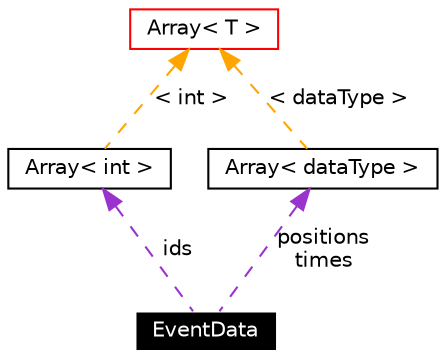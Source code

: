 digraph G
{
  edge [fontname="Helvetica",fontsize=10,labelfontname="Helvetica",labelfontsize=10];
  node [fontname="Helvetica",fontsize=10,shape=record];
  Node1 [label="EventData",height=0.2,width=0.4,color="white", fillcolor="black", style="filled" fontcolor="white"];
  Node2 -> Node1 [dir=back,color="darkorchid3",fontsize=10,style="dashed",label="ids",fontname="Helvetica"];
  Node2 [label="Array\< int \>",height=0.2,width=0.4,color="black", fillcolor="white", style="filled",URL="$classArray.html"];
  Node3 -> Node2 [dir=back,color="orange",fontsize=10,style="dashed",label="\< int \>",fontname="Helvetica"];
  Node3 [label="Array\< T \>",height=0.2,width=0.4,color="red", fillcolor="white", style="filled",URL="$classArray.html"];
  Node4 -> Node1 [dir=back,color="darkorchid3",fontsize=10,style="dashed",label="positions\ntimes",fontname="Helvetica"];
  Node4 [label="Array\< dataType \>",height=0.2,width=0.4,color="black", fillcolor="white", style="filled",URL="$classArray.html"];
  Node3 -> Node4 [dir=back,color="orange",fontsize=10,style="dashed",label="\< dataType \>",fontname="Helvetica"];
}
